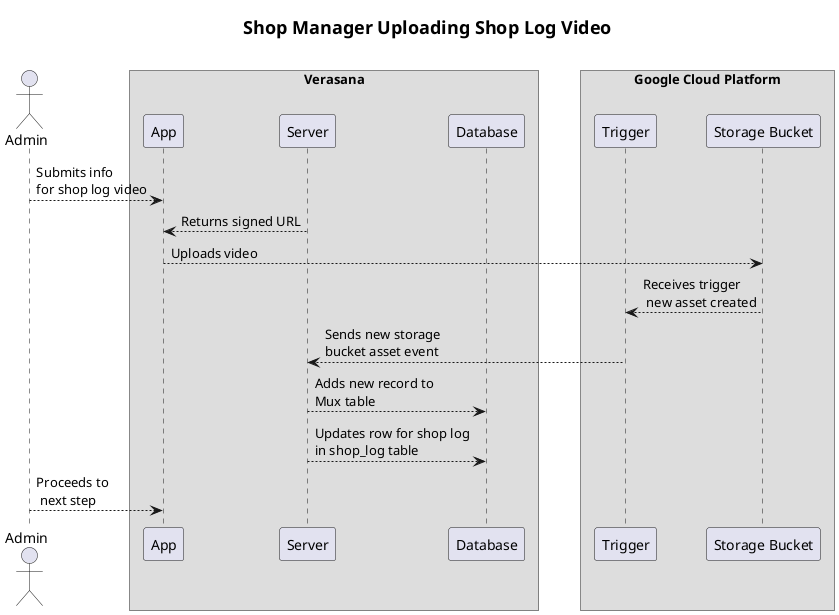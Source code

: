 @startuml
skinparam BoxPadding 20
skinparam ParticipantPadding 10
'https://plantuml.com/sequence-diagram

title "=Shop Manager Uploading Shop Log Video \n"

actor Admin order 05
box "Verasana"
	participant App order 10
	participant Server order 15
	participant Database order 20
end box

box "Google Cloud Platform"
	participant Trigger order 30
	participant "Storage Bucket" as Storage order 35
end box

Admin --> App: Submits info \nfor shop log video
App <-- Server: Returns signed URL
App --> Storage: Uploads video
Trigger <-- Storage: Receives trigger \n new asset created
Server <-- Trigger: Sends new storage \nbucket asset event
Server --> Database: Adds new record to \nMux table
Server --> Database: Updates row for shop log\nin shop_log table
Admin --> App: Proceeds to \n next step
@enduml
